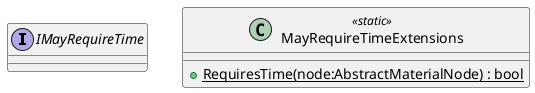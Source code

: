 @startuml
interface IMayRequireTime {
}
class MayRequireTimeExtensions <<static>> {
    + {static} RequiresTime(node:AbstractMaterialNode) : bool
}
@enduml
